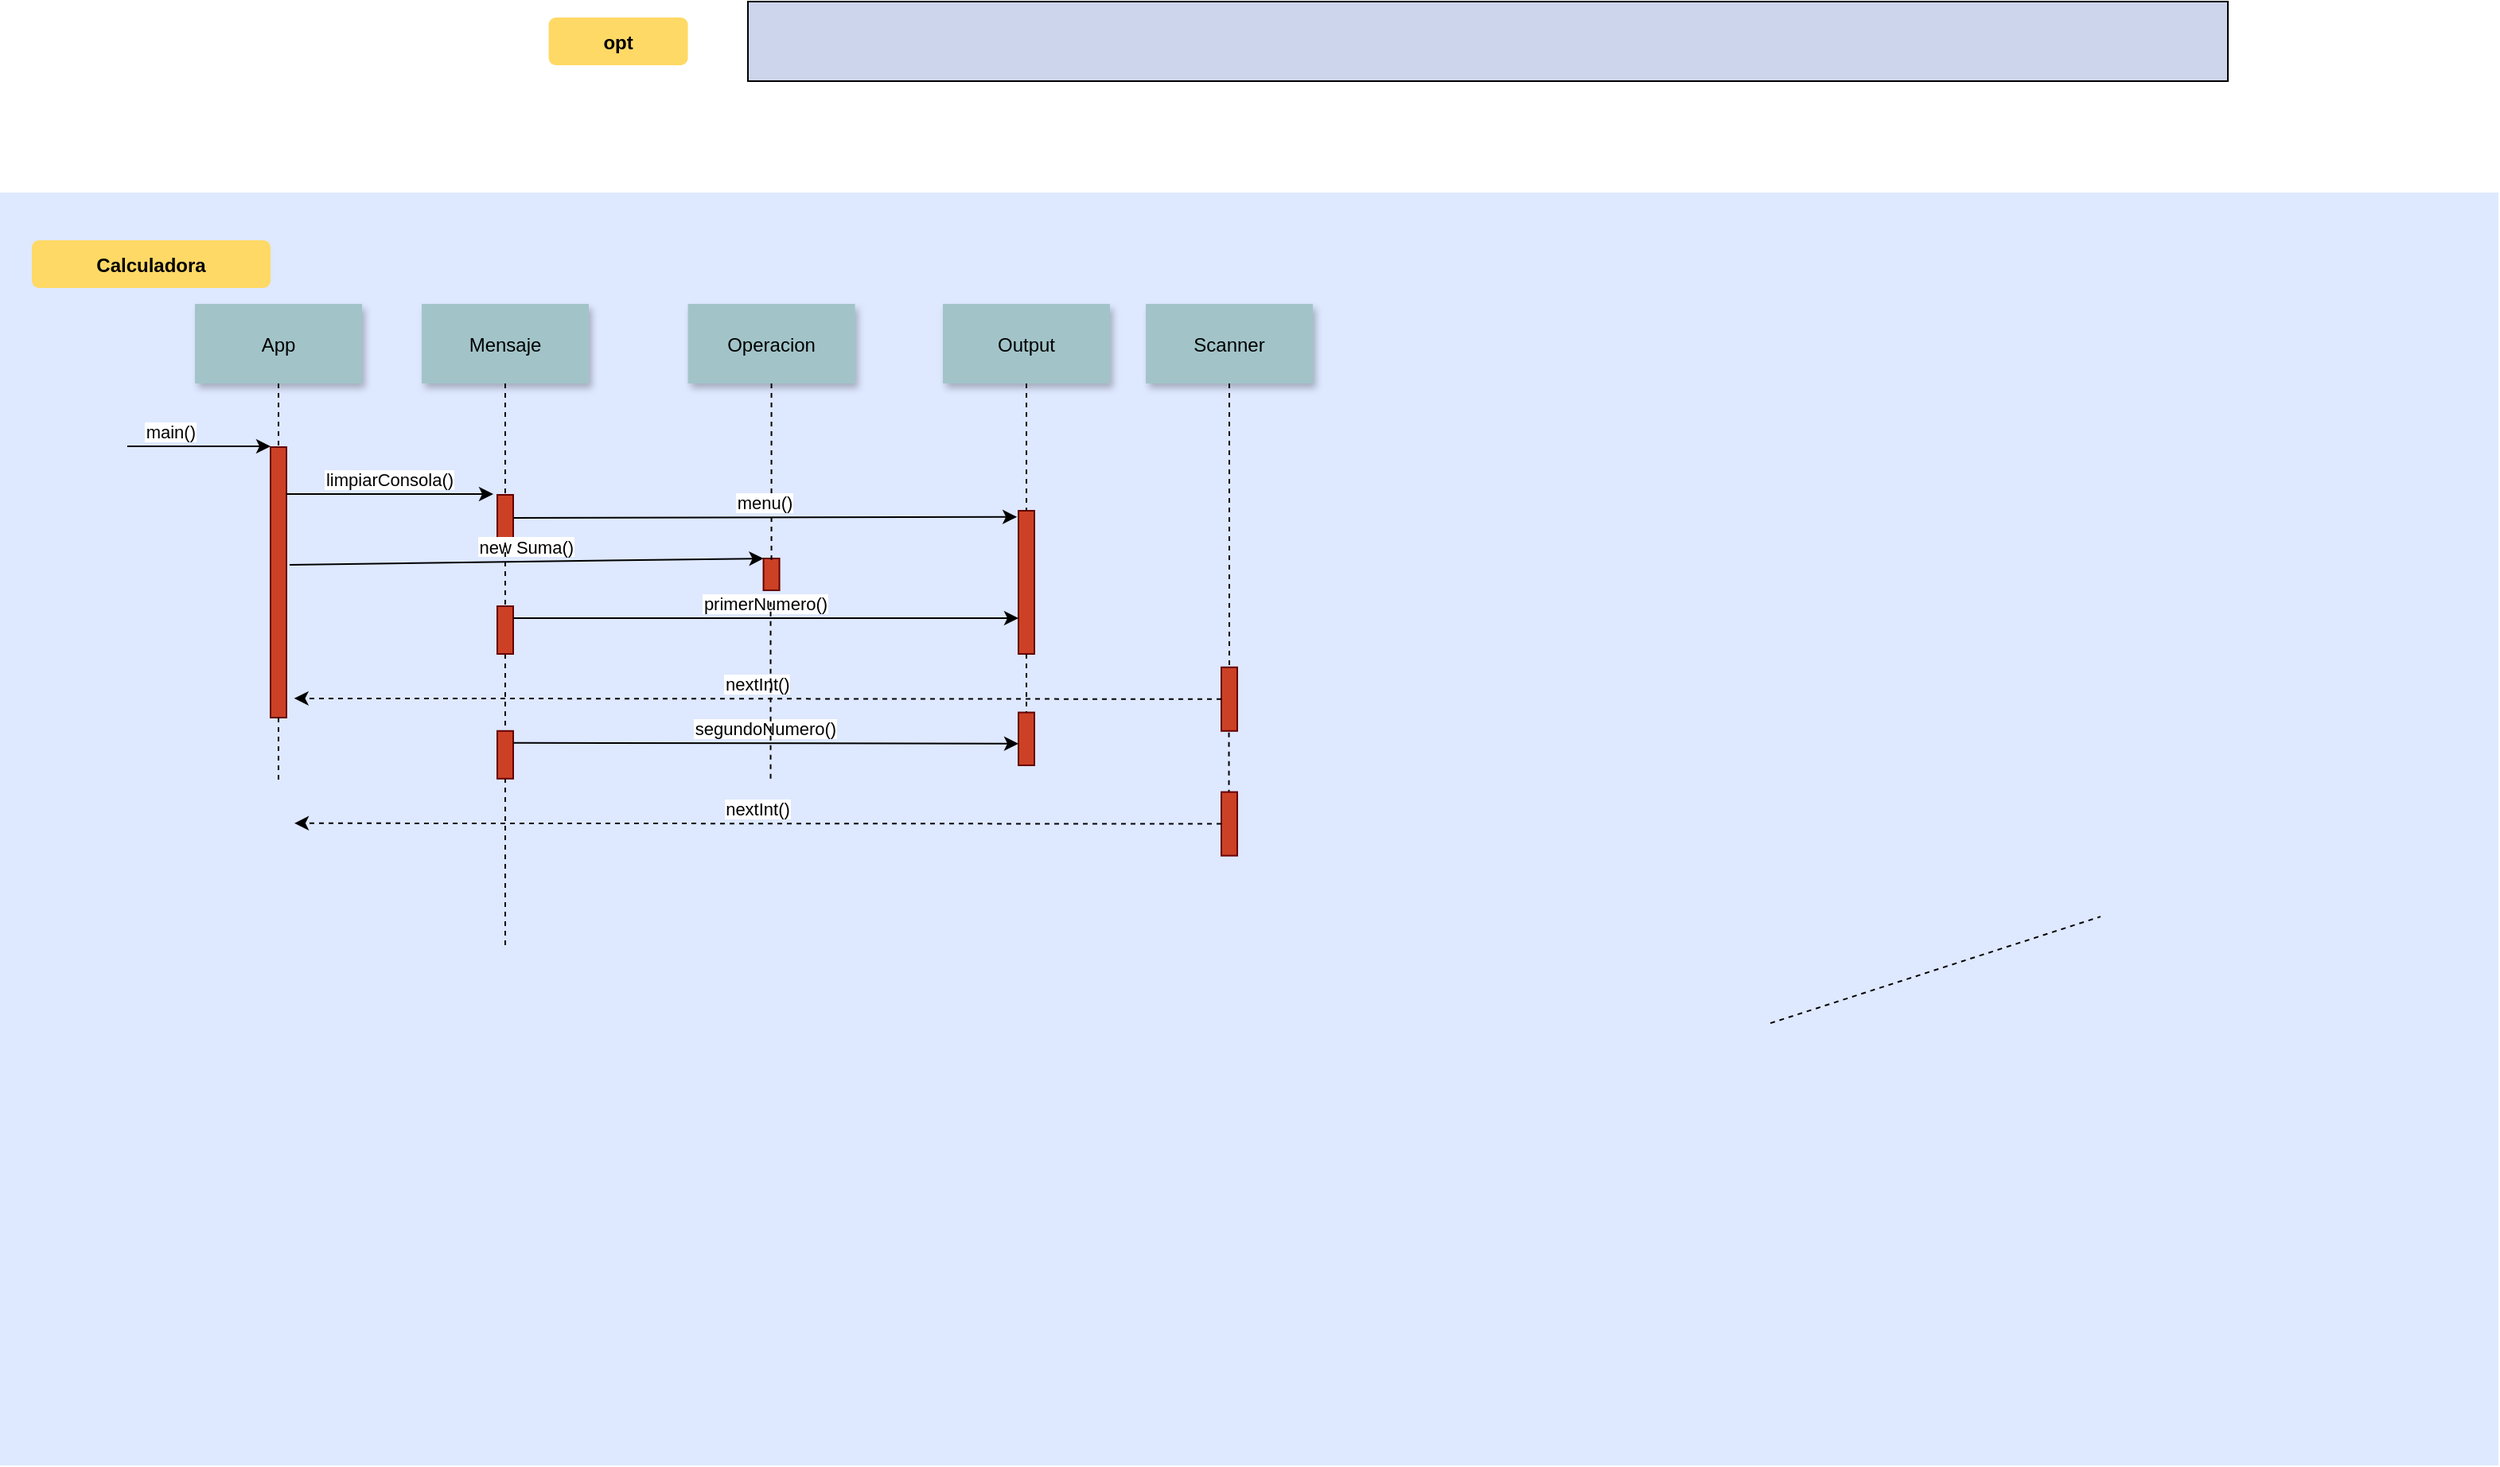 <mxfile version="24.4.8" type="github">
  <diagram name="Page-1" id="9361dd3d-8414-5efd-6122-117bd74ce7a7">
    <mxGraphModel dx="961" dy="951" grid="1" gridSize="10" guides="1" tooltips="1" connect="1" arrows="1" fold="1" page="0" pageScale="1.5" pageWidth="826" pageHeight="1169" background="none" math="0" shadow="0">
      <root>
        <mxCell id="0" />
        <mxCell id="1" parent="0" />
        <mxCell id="69" value="" style="fillColor=#DEE8FF;strokeColor=none" parent="1" vertex="1">
          <mxGeometry x="30" y="-10" width="1570" height="800" as="geometry" />
        </mxCell>
        <mxCell id="2" value="" style="fillColor=#CC4125;strokeColor=#660000" parent="1" vertex="1">
          <mxGeometry x="200" y="150" width="10" height="170" as="geometry" />
        </mxCell>
        <mxCell id="3" value="main()" style="edgeStyle=none;verticalLabelPosition=top;verticalAlign=bottom;labelPosition=left;align=right" parent="1" edge="1">
          <mxGeometry x="110" y="49.5" width="100" height="100" as="geometry">
            <mxPoint x="110" y="149.5" as="sourcePoint" />
            <mxPoint x="200" y="149.5" as="targetPoint" />
          </mxGeometry>
        </mxCell>
        <mxCell id="4" value="App" style="shadow=1;fillColor=#A2C4C9;strokeColor=none" parent="1" vertex="1">
          <mxGeometry x="152.5" y="60" width="105" height="50" as="geometry" />
        </mxCell>
        <mxCell id="6" value="" style="fillColor=#CC4125;strokeColor=#660000" parent="1" vertex="1">
          <mxGeometry x="342.5" y="180" width="10" height="30" as="geometry" />
        </mxCell>
        <mxCell id="7" value="Mensaje" style="shadow=1;fillColor=#A2C4C9;strokeColor=none" parent="1" vertex="1">
          <mxGeometry x="295" y="60" width="105" height="50" as="geometry" />
        </mxCell>
        <mxCell id="8" value="" style="edgeStyle=none;endArrow=none;dashed=1" parent="1" source="7" target="6" edge="1">
          <mxGeometry x="272.335" y="165" width="100" height="100" as="geometry">
            <mxPoint x="347.259" y="110" as="sourcePoint" />
            <mxPoint x="347.576" y="165" as="targetPoint" />
          </mxGeometry>
        </mxCell>
        <mxCell id="9" value="limpiarConsola()" style="edgeStyle=none;verticalLabelPosition=top;verticalAlign=bottom" parent="1" edge="1">
          <mxGeometry width="100" height="100" as="geometry">
            <mxPoint x="210" y="179.5" as="sourcePoint" />
            <mxPoint x="340" y="179.5" as="targetPoint" />
            <mxPoint as="offset" />
          </mxGeometry>
        </mxCell>
        <mxCell id="15" value="Operacion" style="shadow=1;fillColor=#A2C4C9;strokeColor=none" parent="1" vertex="1">
          <mxGeometry x="462.284" y="60.0" width="105" height="50" as="geometry" />
        </mxCell>
        <mxCell id="17" value="" style="fillColor=#CC4125;strokeColor=#660000" parent="1" vertex="1">
          <mxGeometry x="509.78" y="220" width="10" height="20" as="geometry" />
        </mxCell>
        <mxCell id="21" value="" style="fillColor=#CC4125;strokeColor=#660000" parent="1" vertex="1">
          <mxGeometry x="670" y="190" width="10" height="90" as="geometry" />
        </mxCell>
        <mxCell id="22" value="Output" style="shadow=1;fillColor=#A2C4C9;strokeColor=none" parent="1" vertex="1">
          <mxGeometry x="622.5" y="60" width="105" height="50" as="geometry" />
        </mxCell>
        <mxCell id="23" value="" style="edgeStyle=none;endArrow=none;dashed=1;fontStyle=1" parent="1" source="22" target="21" edge="1">
          <mxGeometry x="614.488" y="175.0" width="100" height="100" as="geometry">
            <mxPoint x="674.653" y="110" as="sourcePoint" />
            <mxPoint x="674.653" y="260" as="targetPoint" />
          </mxGeometry>
        </mxCell>
        <mxCell id="24" value="Scanner" style="shadow=1;fillColor=#A2C4C9;strokeColor=none" parent="1" vertex="1">
          <mxGeometry x="750" y="60" width="105" height="50" as="geometry" />
        </mxCell>
        <mxCell id="25" value="" style="edgeStyle=none;endArrow=none;dashed=1" parent="1" source="24" target="26" edge="1">
          <mxGeometry x="727.335" y="165" width="100" height="100" as="geometry">
            <mxPoint x="802.259" y="110" as="sourcePoint" />
            <mxPoint x="802.576" y="165" as="targetPoint" />
          </mxGeometry>
        </mxCell>
        <mxCell id="26" value="" style="fillColor=#CC4125;strokeColor=#660000" parent="1" vertex="1">
          <mxGeometry x="797.5" y="288.394" width="10" height="40" as="geometry" />
        </mxCell>
        <mxCell id="33" value="" style="edgeStyle=elbowEdgeStyle;elbow=horizontal;endArrow=none;dashed=1" parent="1" source="4" target="2" edge="1">
          <mxGeometry x="230.0" y="310" width="100" height="100" as="geometry">
            <mxPoint x="230.0" y="410" as="sourcePoint" />
            <mxPoint x="330" y="310" as="targetPoint" />
          </mxGeometry>
        </mxCell>
        <mxCell id="38" value="" style="edgeStyle=elbowEdgeStyle;elbow=horizontal;endArrow=none;dashed=1" parent="1" edge="1">
          <mxGeometry x="932.259" y="240" width="100" height="100" as="geometry">
            <mxPoint x="802.259" y="329.394" as="sourcePoint" />
            <mxPoint x="802.259" y="370" as="targetPoint" />
            <Array as="points">
              <mxPoint x="802.259" y="350" />
            </Array>
          </mxGeometry>
        </mxCell>
        <mxCell id="44" value="" style="edgeStyle=none;dashed=1;endArrow=none" parent="1" source="2" edge="1">
          <mxGeometry x="50" y="300" width="100" height="100" as="geometry">
            <mxPoint x="50" y="400" as="sourcePoint" />
            <mxPoint x="205" y="360" as="targetPoint" />
          </mxGeometry>
        </mxCell>
        <mxCell id="52" value="" style="edgeStyle=none;endArrow=none;dashed=1" parent="1" source="48SaaVwv8HlT3uRONbZA-104" edge="1">
          <mxGeometry x="376.571" y="339.697" width="100" height="100" as="geometry">
            <mxPoint x="451.736" y="284.697" as="sourcePoint" />
            <mxPoint x="347.5" y="464.167" as="targetPoint" />
          </mxGeometry>
        </mxCell>
        <mxCell id="56" value="" style="edgeStyle=none;endArrow=none;dashed=1" parent="1" target="57" edge="1">
          <mxGeometry x="1204.071" y="380.087" width="100" height="100" as="geometry">
            <mxPoint x="1142.5" y="512.083" as="sourcePoint" />
            <mxPoint x="1350" y="445.087" as="targetPoint" />
          </mxGeometry>
        </mxCell>
        <mxCell id="71" value="Calculadora" style="rounded=1;fontStyle=1;fillColor=#FFD966;strokeColor=none" parent="1" vertex="1">
          <mxGeometry x="50" y="20" width="150" height="30" as="geometry" />
        </mxCell>
        <mxCell id="48SaaVwv8HlT3uRONbZA-89" value="" style="edgeStyle=none;endArrow=none;dashed=1;fontStyle=1;exitX=0.5;exitY=1;exitDx=0;exitDy=0;entryX=0.5;entryY=0.043;entryDx=0;entryDy=0;entryPerimeter=0;" edge="1" parent="1" source="15" target="17">
          <mxGeometry x="614.488" y="175.0" width="100" height="100" as="geometry">
            <mxPoint x="514.28" y="130" as="sourcePoint" />
            <mxPoint x="514.28" y="229.5" as="targetPoint" />
          </mxGeometry>
        </mxCell>
        <mxCell id="48SaaVwv8HlT3uRONbZA-93" value="menu()" style="edgeStyle=none;verticalLabelPosition=top;verticalAlign=bottom;entryX=-0.091;entryY=0.043;entryDx=0;entryDy=0;entryPerimeter=0;" edge="1" parent="1" target="21">
          <mxGeometry width="100" height="100" as="geometry">
            <mxPoint x="352.5" y="194.55" as="sourcePoint" />
            <mxPoint x="482.5" y="194.55" as="targetPoint" />
            <mxPoint as="offset" />
          </mxGeometry>
        </mxCell>
        <mxCell id="48SaaVwv8HlT3uRONbZA-100" value="new Suma()" style="edgeStyle=none;verticalLabelPosition=top;verticalAlign=bottom;entryX=0;entryY=0;entryDx=0;entryDy=0;exitX=1.2;exitY=0.435;exitDx=0;exitDy=0;exitPerimeter=0;movable=0;resizable=1;rotatable=1;deletable=1;editable=1;locked=0;connectable=1;" edge="1" parent="1" source="2" target="17">
          <mxGeometry width="100" height="100" as="geometry">
            <mxPoint x="240" y="250" as="sourcePoint" />
            <mxPoint x="556.5" y="252.45" as="targetPoint" />
            <mxPoint as="offset" />
          </mxGeometry>
        </mxCell>
        <mxCell id="48SaaVwv8HlT3uRONbZA-101" value="" style="fillColor=#CCD5EB" vertex="1" parent="1">
          <mxGeometry x="500" y="-130" width="930" height="50" as="geometry" />
        </mxCell>
        <mxCell id="48SaaVwv8HlT3uRONbZA-102" value="opt" style="rounded=1;fontStyle=1;fillColor=#FFD966;strokeColor=none" vertex="1" parent="1">
          <mxGeometry x="374.78" y="-120" width="87.5" height="30" as="geometry" />
        </mxCell>
        <mxCell id="48SaaVwv8HlT3uRONbZA-105" value="" style="edgeStyle=none;endArrow=none;dashed=1" edge="1" parent="1" source="6" target="48SaaVwv8HlT3uRONbZA-104">
          <mxGeometry x="376.571" y="339.697" width="100" height="100" as="geometry">
            <mxPoint x="347" y="210" as="sourcePoint" />
            <mxPoint x="347" y="464" as="targetPoint" />
          </mxGeometry>
        </mxCell>
        <mxCell id="48SaaVwv8HlT3uRONbZA-104" value="" style="fillColor=#CC4125;strokeColor=#660000" vertex="1" parent="1">
          <mxGeometry x="342.5" y="250" width="10" height="30" as="geometry" />
        </mxCell>
        <mxCell id="48SaaVwv8HlT3uRONbZA-126" value="primerNumero()" style="edgeStyle=none;verticalLabelPosition=top;verticalAlign=bottom;exitX=1;exitY=0.25;exitDx=0;exitDy=0;movable=1;resizable=1;rotatable=1;deletable=1;editable=1;locked=0;connectable=1;entryX=0;entryY=0.75;entryDx=0;entryDy=0;" edge="1" parent="1" source="48SaaVwv8HlT3uRONbZA-104" target="21">
          <mxGeometry width="100" height="100" as="geometry">
            <mxPoint x="567.28" y="237" as="sourcePoint" />
            <mxPoint x="660" y="250" as="targetPoint" />
            <mxPoint as="offset" />
          </mxGeometry>
        </mxCell>
        <mxCell id="48SaaVwv8HlT3uRONbZA-127" value="nextInt()" style="edgeStyle=none;verticalLabelPosition=top;verticalAlign=bottom;entryX=1.482;entryY=0.929;entryDx=0;entryDy=0;entryPerimeter=0;exitX=0;exitY=0.5;exitDx=0;exitDy=0;dashed=1;" edge="1" parent="1" source="26" target="2">
          <mxGeometry width="100" height="100" as="geometry">
            <mxPoint x="363.5" y="400.55" as="sourcePoint" />
            <mxPoint x="680" y="400" as="targetPoint" />
            <mxPoint as="offset" />
          </mxGeometry>
        </mxCell>
        <mxCell id="48SaaVwv8HlT3uRONbZA-128" value="" style="fillColor=#CC4125;strokeColor=#660000" vertex="1" parent="1">
          <mxGeometry x="797.5" y="366.784" width="10" height="40" as="geometry" />
        </mxCell>
        <mxCell id="48SaaVwv8HlT3uRONbZA-129" value="" style="fillColor=#CC4125;strokeColor=#660000" vertex="1" parent="1">
          <mxGeometry x="342.5" y="328.39" width="10" height="30" as="geometry" />
        </mxCell>
        <mxCell id="48SaaVwv8HlT3uRONbZA-130" value="segundoNumero()" style="edgeStyle=none;verticalLabelPosition=top;verticalAlign=bottom;exitX=1;exitY=0.25;exitDx=0;exitDy=0;movable=1;resizable=1;rotatable=1;deletable=1;editable=1;locked=0;connectable=1;entryX=0;entryY=0.75;entryDx=0;entryDy=0;" edge="1" parent="1" source="48SaaVwv8HlT3uRONbZA-129">
          <mxGeometry width="100" height="100" as="geometry">
            <mxPoint x="567.28" y="315.39" as="sourcePoint" />
            <mxPoint x="670" y="336.39" as="targetPoint" />
            <mxPoint as="offset" />
          </mxGeometry>
        </mxCell>
        <mxCell id="48SaaVwv8HlT3uRONbZA-131" value="nextInt()" style="edgeStyle=none;verticalLabelPosition=top;verticalAlign=bottom;entryX=1.482;entryY=0.929;entryDx=0;entryDy=0;entryPerimeter=0;exitX=0;exitY=0.5;exitDx=0;exitDy=0;dashed=1;" edge="1" parent="1" source="48SaaVwv8HlT3uRONbZA-128">
          <mxGeometry width="100" height="100" as="geometry">
            <mxPoint x="363.5" y="478.94" as="sourcePoint" />
            <mxPoint x="215" y="386.39" as="targetPoint" />
            <mxPoint as="offset" />
          </mxGeometry>
        </mxCell>
        <mxCell id="48SaaVwv8HlT3uRONbZA-132" value="" style="fillColor=#CC4125;strokeColor=#660000" vertex="1" parent="1">
          <mxGeometry x="670" y="316.78" width="10" height="33.22" as="geometry" />
        </mxCell>
        <mxCell id="48SaaVwv8HlT3uRONbZA-134" value="" style="edgeStyle=none;endArrow=none;dashed=1;fontStyle=1;exitX=0.5;exitY=1;exitDx=0;exitDy=0;entryX=0.5;entryY=0;entryDx=0;entryDy=0;" edge="1" parent="1" source="21" target="48SaaVwv8HlT3uRONbZA-132">
          <mxGeometry x="614.488" y="175.0" width="100" height="100" as="geometry">
            <mxPoint x="685" y="120" as="sourcePoint" />
            <mxPoint x="685" y="200" as="targetPoint" />
          </mxGeometry>
        </mxCell>
        <mxCell id="48SaaVwv8HlT3uRONbZA-135" value="" style="edgeStyle=none;endArrow=none;dashed=1;fontStyle=1;exitX=0.5;exitY=1;exitDx=0;exitDy=0;entryX=0.5;entryY=0.043;entryDx=0;entryDy=0;entryPerimeter=0;" edge="1" parent="1">
          <mxGeometry x="614.488" y="175.0" width="100" height="100" as="geometry">
            <mxPoint x="514.26" y="247.39" as="sourcePoint" />
            <mxPoint x="514.26" y="358.39" as="targetPoint" />
          </mxGeometry>
        </mxCell>
      </root>
    </mxGraphModel>
  </diagram>
</mxfile>
